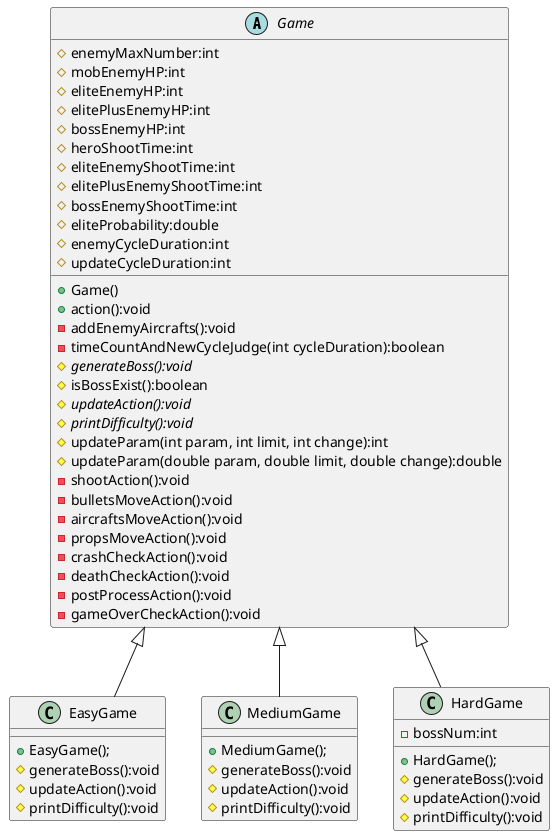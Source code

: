 @startuml
'https://plantuml.com/class-diagram

abstract class Game {
    # enemyMaxNumber:int
    # mobEnemyHP:int
    # eliteEnemyHP:int
    # elitePlusEnemyHP:int
    # bossEnemyHP:int
    # heroShootTime:int
    # eliteEnemyShootTime:int
    # elitePlusEnemyShootTime:int
    # bossEnemyShootTime:int
    # eliteProbability:double
    # enemyCycleDuration:int
    # updateCycleDuration:int
    + Game()
    + action():void
    - addEnemyAircrafts():void
    - timeCountAndNewCycleJudge(int cycleDuration):boolean
    # {abstract} generateBoss():void
    # isBossExist():boolean
    # {abstract} updateAction():void
    # {abstract} printDifficulty():void
    # updateParam(int param, int limit, int change):int
    # updateParam(double param, double limit, double change):double
    - shootAction():void
    - bulletsMoveAction():void
    - aircraftsMoveAction():void
    - propsMoveAction():void
    - crashCheckAction():void
    - deathCheckAction():void
    - postProcessAction():void
    - gameOverCheckAction():void
}

class EasyGame {
    + EasyGame();
    # generateBoss():void
    # updateAction():void
    # printDifficulty():void
}

class MediumGame {
    + MediumGame();
    # generateBoss():void
    # updateAction():void
    # printDifficulty():void
}

class HardGame {
    - bossNum:int
    + HardGame();
    # generateBoss():void
    # updateAction():void
    # printDifficulty():void
}

Game <|-- EasyGame
Game <|-- MediumGame
Game <|-- HardGame

@enduml